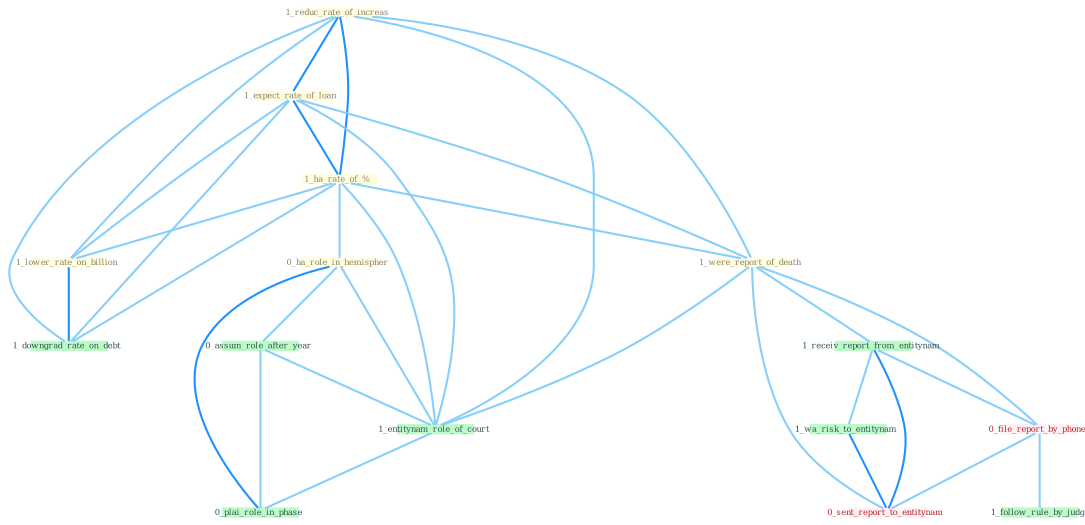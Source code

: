 Graph G{ 
    node
    [shape=polygon,style=filled,width=.5,height=.06,color="#BDFCC9",fixedsize=true,fontsize=4,
    fontcolor="#2f4f4f"];
    {node
    [color="#ffffe0", fontcolor="#8b7d6b"] "1_reduc_rate_of_increas " "1_expect_rate_of_loan " "1_ha_rate_of_% " "1_were_report_of_death " "0_ha_role_in_hemispher " "1_lower_rate_on_billion "}
{node [color="#fff0f5", fontcolor="#b22222"] "0_file_report_by_phone " "0_sent_report_to_entitynam "}
edge [color="#B0E2FF"];

	"1_reduc_rate_of_increas " -- "1_expect_rate_of_loan " [w="2", color="#1e90ff" , len=0.8];
	"1_reduc_rate_of_increas " -- "1_ha_rate_of_% " [w="2", color="#1e90ff" , len=0.8];
	"1_reduc_rate_of_increas " -- "1_were_report_of_death " [w="1", color="#87cefa" ];
	"1_reduc_rate_of_increas " -- "1_lower_rate_on_billion " [w="1", color="#87cefa" ];
	"1_reduc_rate_of_increas " -- "1_entitynam_role_of_court " [w="1", color="#87cefa" ];
	"1_reduc_rate_of_increas " -- "1_downgrad_rate_on_debt " [w="1", color="#87cefa" ];
	"1_expect_rate_of_loan " -- "1_ha_rate_of_% " [w="2", color="#1e90ff" , len=0.8];
	"1_expect_rate_of_loan " -- "1_were_report_of_death " [w="1", color="#87cefa" ];
	"1_expect_rate_of_loan " -- "1_lower_rate_on_billion " [w="1", color="#87cefa" ];
	"1_expect_rate_of_loan " -- "1_entitynam_role_of_court " [w="1", color="#87cefa" ];
	"1_expect_rate_of_loan " -- "1_downgrad_rate_on_debt " [w="1", color="#87cefa" ];
	"1_ha_rate_of_% " -- "1_were_report_of_death " [w="1", color="#87cefa" ];
	"1_ha_rate_of_% " -- "0_ha_role_in_hemispher " [w="1", color="#87cefa" ];
	"1_ha_rate_of_% " -- "1_lower_rate_on_billion " [w="1", color="#87cefa" ];
	"1_ha_rate_of_% " -- "1_entitynam_role_of_court " [w="1", color="#87cefa" ];
	"1_ha_rate_of_% " -- "1_downgrad_rate_on_debt " [w="1", color="#87cefa" ];
	"1_were_report_of_death " -- "1_receiv_report_from_entitynam " [w="1", color="#87cefa" ];
	"1_were_report_of_death " -- "1_entitynam_role_of_court " [w="1", color="#87cefa" ];
	"1_were_report_of_death " -- "0_file_report_by_phone " [w="1", color="#87cefa" ];
	"1_were_report_of_death " -- "0_sent_report_to_entitynam " [w="1", color="#87cefa" ];
	"0_ha_role_in_hemispher " -- "0_assum_role_after_year " [w="1", color="#87cefa" ];
	"0_ha_role_in_hemispher " -- "1_entitynam_role_of_court " [w="1", color="#87cefa" ];
	"0_ha_role_in_hemispher " -- "0_plai_role_in_phase " [w="2", color="#1e90ff" , len=0.8];
	"1_lower_rate_on_billion " -- "1_downgrad_rate_on_debt " [w="2", color="#1e90ff" , len=0.8];
	"1_receiv_report_from_entitynam " -- "0_file_report_by_phone " [w="1", color="#87cefa" ];
	"1_receiv_report_from_entitynam " -- "1_wa_risk_to_entitynam " [w="1", color="#87cefa" ];
	"1_receiv_report_from_entitynam " -- "0_sent_report_to_entitynam " [w="2", color="#1e90ff" , len=0.8];
	"0_assum_role_after_year " -- "1_entitynam_role_of_court " [w="1", color="#87cefa" ];
	"0_assum_role_after_year " -- "0_plai_role_in_phase " [w="1", color="#87cefa" ];
	"1_entitynam_role_of_court " -- "0_plai_role_in_phase " [w="1", color="#87cefa" ];
	"0_file_report_by_phone " -- "1_follow_rule_by_judg " [w="1", color="#87cefa" ];
	"0_file_report_by_phone " -- "0_sent_report_to_entitynam " [w="1", color="#87cefa" ];
	"1_wa_risk_to_entitynam " -- "0_sent_report_to_entitynam " [w="2", color="#1e90ff" , len=0.8];
}